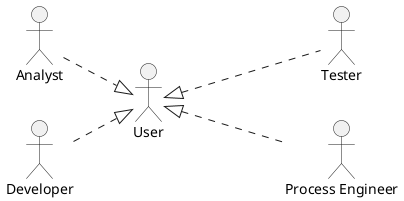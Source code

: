 @startuml

left to right direction
'top to bottom direction

actor User
actor Analyst
actor Developer
actor Tester
actor "Process Engineer" as PE

Analyst ..|> User
Developer ..|> User
Tester -up..|> User
PE -up..|> User

@enduml